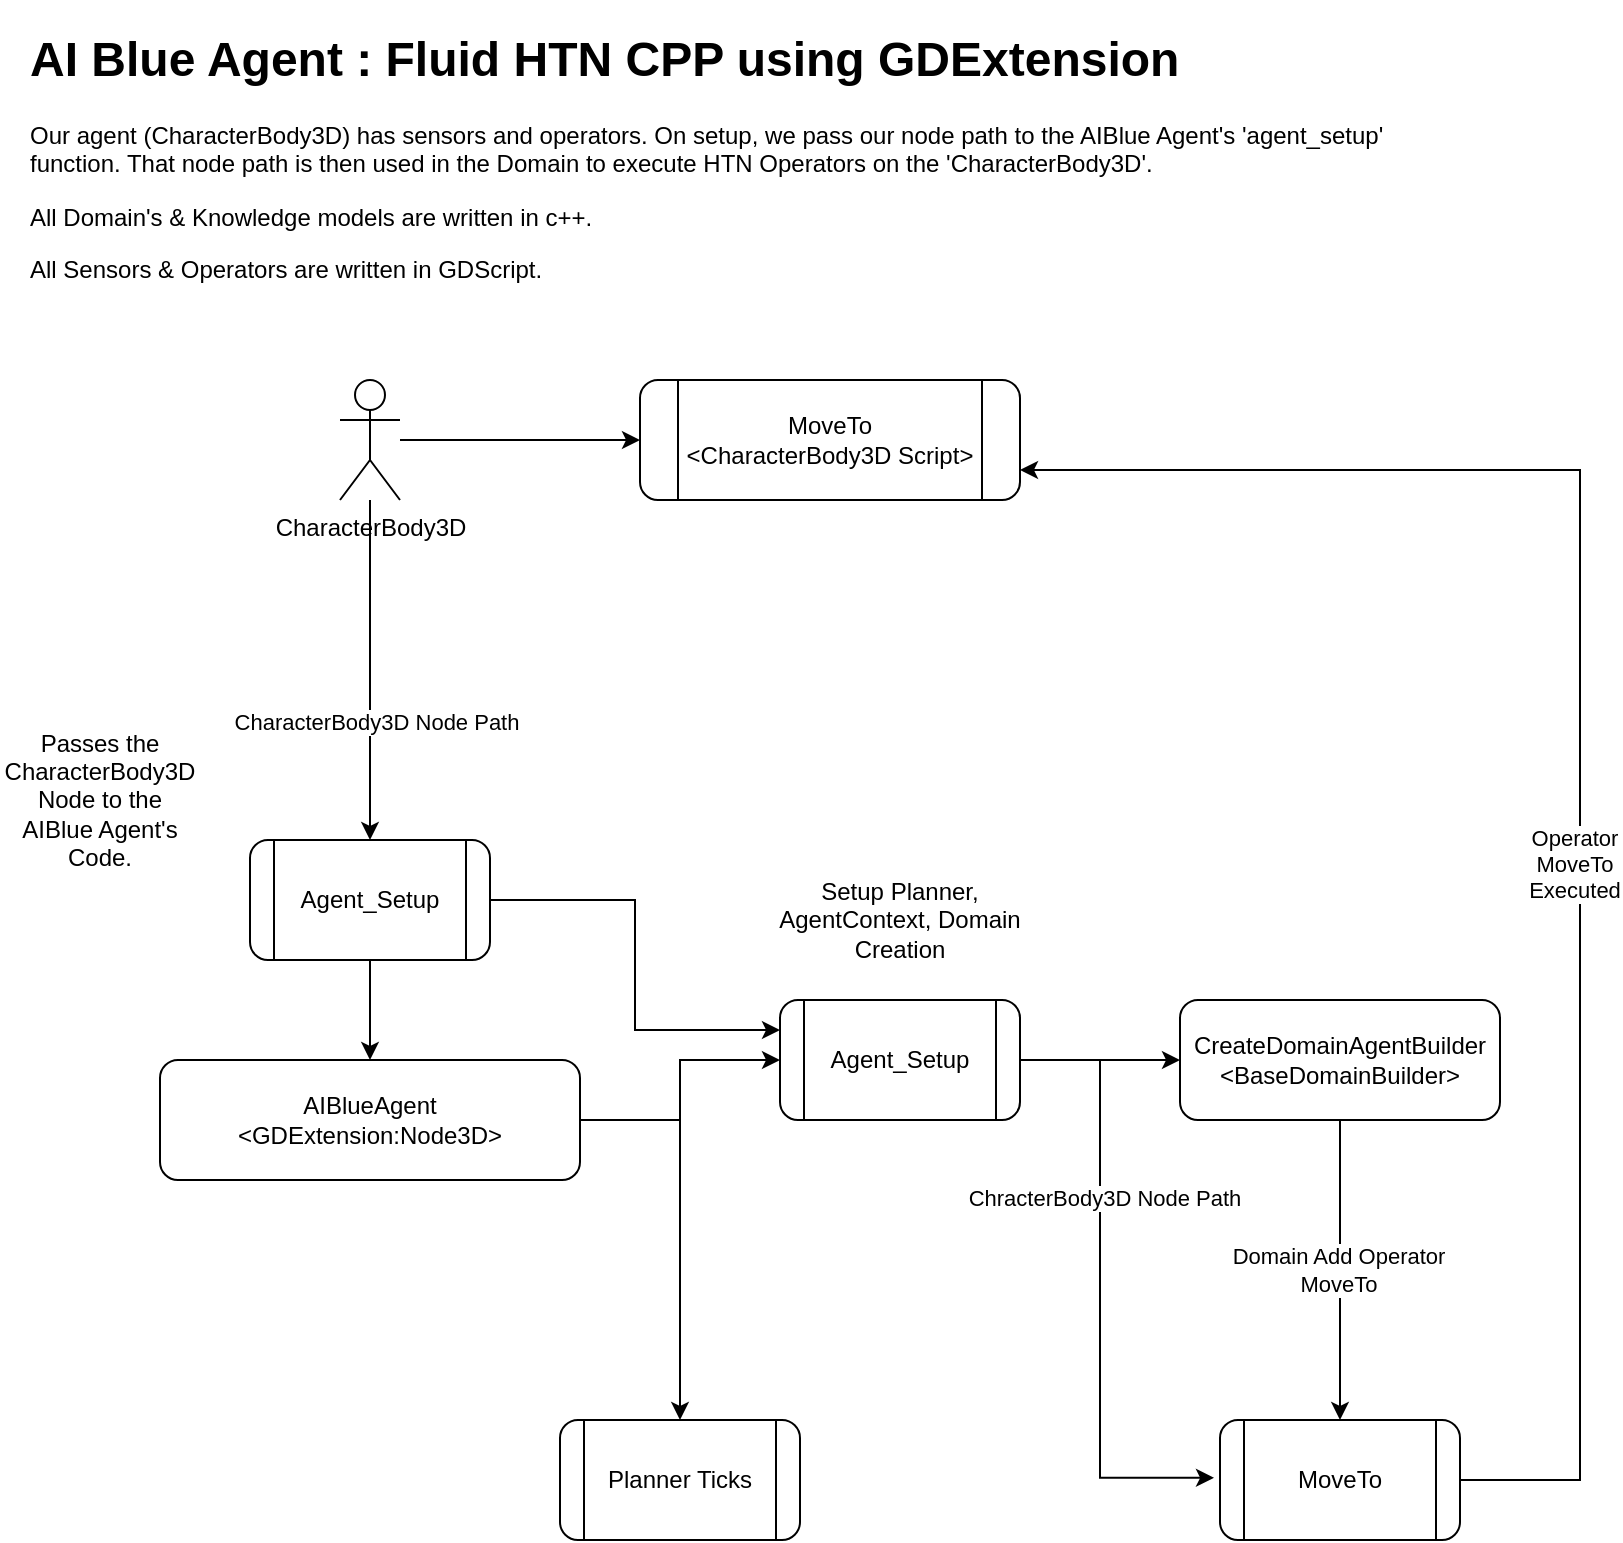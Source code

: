 <mxfile version="23.0.2" type="device">
  <diagram name="Page-1" id="2wWzTN-BeP0YJ2wlxR15">
    <mxGraphModel dx="1985" dy="922" grid="1" gridSize="10" guides="1" tooltips="1" connect="1" arrows="1" fold="1" page="1" pageScale="1" pageWidth="850" pageHeight="1100" math="0" shadow="0">
      <root>
        <mxCell id="0" />
        <mxCell id="1" parent="0" />
        <mxCell id="thpBK5Ogu7jyTQVFdLfv-5" style="edgeStyle=orthogonalEdgeStyle;rounded=0;orthogonalLoop=1;jettySize=auto;html=1;entryX=0.5;entryY=0;entryDx=0;entryDy=0;" edge="1" parent="1" source="thpBK5Ogu7jyTQVFdLfv-1" target="thpBK5Ogu7jyTQVFdLfv-6">
          <mxGeometry relative="1" as="geometry">
            <mxPoint x="205" y="410" as="targetPoint" />
          </mxGeometry>
        </mxCell>
        <mxCell id="thpBK5Ogu7jyTQVFdLfv-25" value="CharacterBody3D Node Path" style="edgeLabel;html=1;align=center;verticalAlign=middle;resizable=0;points=[];" vertex="1" connectable="0" parent="thpBK5Ogu7jyTQVFdLfv-5">
          <mxGeometry x="0.308" y="3" relative="1" as="geometry">
            <mxPoint as="offset" />
          </mxGeometry>
        </mxCell>
        <mxCell id="thpBK5Ogu7jyTQVFdLfv-22" value="" style="edgeStyle=orthogonalEdgeStyle;rounded=0;orthogonalLoop=1;jettySize=auto;html=1;entryX=0;entryY=0.5;entryDx=0;entryDy=0;" edge="1" parent="1" source="thpBK5Ogu7jyTQVFdLfv-1" target="thpBK5Ogu7jyTQVFdLfv-23">
          <mxGeometry relative="1" as="geometry">
            <mxPoint x="310" y="240" as="targetPoint" />
          </mxGeometry>
        </mxCell>
        <mxCell id="thpBK5Ogu7jyTQVFdLfv-1" value="CharacterBody3D" style="shape=umlActor;verticalLabelPosition=bottom;verticalAlign=top;html=1;outlineConnect=0;" vertex="1" parent="1">
          <mxGeometry x="190" y="210" width="30" height="60" as="geometry" />
        </mxCell>
        <mxCell id="thpBK5Ogu7jyTQVFdLfv-4" value="" style="edgeStyle=orthogonalEdgeStyle;rounded=0;orthogonalLoop=1;jettySize=auto;html=1;" edge="1" parent="1" source="thpBK5Ogu7jyTQVFdLfv-2" target="thpBK5Ogu7jyTQVFdLfv-3">
          <mxGeometry relative="1" as="geometry">
            <Array as="points">
              <mxPoint x="360" y="580" />
              <mxPoint x="360" y="650" />
            </Array>
          </mxGeometry>
        </mxCell>
        <mxCell id="thpBK5Ogu7jyTQVFdLfv-10" style="edgeStyle=orthogonalEdgeStyle;rounded=0;orthogonalLoop=1;jettySize=auto;html=1;entryX=0;entryY=0.5;entryDx=0;entryDy=0;" edge="1" parent="1" source="thpBK5Ogu7jyTQVFdLfv-2" target="thpBK5Ogu7jyTQVFdLfv-9">
          <mxGeometry relative="1" as="geometry" />
        </mxCell>
        <mxCell id="thpBK5Ogu7jyTQVFdLfv-2" value="AIBlueAgent&lt;br&gt;&amp;lt;GDExtension:Node3D&amp;gt;" style="rounded=1;whiteSpace=wrap;html=1;" vertex="1" parent="1">
          <mxGeometry x="100" y="550" width="210" height="60" as="geometry" />
        </mxCell>
        <mxCell id="thpBK5Ogu7jyTQVFdLfv-3" value="Planner Ticks" style="shape=process;whiteSpace=wrap;html=1;backgroundOutline=1;rounded=1;" vertex="1" parent="1">
          <mxGeometry x="300" y="730" width="120" height="60" as="geometry" />
        </mxCell>
        <mxCell id="thpBK5Ogu7jyTQVFdLfv-7" style="edgeStyle=orthogonalEdgeStyle;rounded=0;orthogonalLoop=1;jettySize=auto;html=1;entryX=0.5;entryY=0;entryDx=0;entryDy=0;" edge="1" parent="1" source="thpBK5Ogu7jyTQVFdLfv-6" target="thpBK5Ogu7jyTQVFdLfv-2">
          <mxGeometry relative="1" as="geometry" />
        </mxCell>
        <mxCell id="thpBK5Ogu7jyTQVFdLfv-11" style="edgeStyle=orthogonalEdgeStyle;rounded=0;orthogonalLoop=1;jettySize=auto;html=1;entryX=0;entryY=0.25;entryDx=0;entryDy=0;" edge="1" parent="1" source="thpBK5Ogu7jyTQVFdLfv-6" target="thpBK5Ogu7jyTQVFdLfv-9">
          <mxGeometry relative="1" as="geometry" />
        </mxCell>
        <mxCell id="thpBK5Ogu7jyTQVFdLfv-6" value="Agent_Setup" style="shape=process;whiteSpace=wrap;html=1;backgroundOutline=1;rounded=1;" vertex="1" parent="1">
          <mxGeometry x="145" y="440" width="120" height="60" as="geometry" />
        </mxCell>
        <mxCell id="thpBK5Ogu7jyTQVFdLfv-8" value="Passes the CharacterBody3D Node to the AIBlue Agent&#39;s Code." style="text;html=1;strokeColor=none;fillColor=none;align=center;verticalAlign=middle;whiteSpace=wrap;rounded=0;" vertex="1" parent="1">
          <mxGeometry x="20" y="380" width="100" height="80" as="geometry" />
        </mxCell>
        <mxCell id="thpBK5Ogu7jyTQVFdLfv-14" value="" style="edgeStyle=orthogonalEdgeStyle;rounded=0;orthogonalLoop=1;jettySize=auto;html=1;" edge="1" parent="1" source="thpBK5Ogu7jyTQVFdLfv-9" target="thpBK5Ogu7jyTQVFdLfv-13">
          <mxGeometry relative="1" as="geometry" />
        </mxCell>
        <mxCell id="thpBK5Ogu7jyTQVFdLfv-17" style="edgeStyle=orthogonalEdgeStyle;rounded=0;orthogonalLoop=1;jettySize=auto;html=1;entryX=-0.025;entryY=0.482;entryDx=0;entryDy=0;entryPerimeter=0;" edge="1" parent="1" source="thpBK5Ogu7jyTQVFdLfv-9" target="thpBK5Ogu7jyTQVFdLfv-15">
          <mxGeometry relative="1" as="geometry">
            <Array as="points">
              <mxPoint x="570" y="550" />
              <mxPoint x="570" y="759" />
            </Array>
          </mxGeometry>
        </mxCell>
        <mxCell id="thpBK5Ogu7jyTQVFdLfv-18" value="ChracterBody3D Node Path" style="edgeLabel;html=1;align=center;verticalAlign=middle;resizable=0;points=[];" vertex="1" connectable="0" parent="thpBK5Ogu7jyTQVFdLfv-17">
          <mxGeometry x="-0.291" y="2" relative="1" as="geometry">
            <mxPoint as="offset" />
          </mxGeometry>
        </mxCell>
        <mxCell id="thpBK5Ogu7jyTQVFdLfv-9" value="Agent_Setup" style="shape=process;whiteSpace=wrap;html=1;backgroundOutline=1;rounded=1;" vertex="1" parent="1">
          <mxGeometry x="410" y="520" width="120" height="60" as="geometry" />
        </mxCell>
        <mxCell id="thpBK5Ogu7jyTQVFdLfv-12" value="Setup Planner, AgentContext, Domain Creation" style="text;html=1;strokeColor=none;fillColor=none;align=center;verticalAlign=middle;whiteSpace=wrap;rounded=0;" vertex="1" parent="1">
          <mxGeometry x="405" y="450" width="130" height="60" as="geometry" />
        </mxCell>
        <mxCell id="thpBK5Ogu7jyTQVFdLfv-16" value="" style="edgeStyle=orthogonalEdgeStyle;rounded=0;orthogonalLoop=1;jettySize=auto;html=1;" edge="1" parent="1" source="thpBK5Ogu7jyTQVFdLfv-13" target="thpBK5Ogu7jyTQVFdLfv-15">
          <mxGeometry relative="1" as="geometry" />
        </mxCell>
        <mxCell id="thpBK5Ogu7jyTQVFdLfv-27" value="Domain Add Operator&lt;br&gt;MoveTo" style="edgeLabel;html=1;align=center;verticalAlign=middle;resizable=0;points=[];" vertex="1" connectable="0" parent="thpBK5Ogu7jyTQVFdLfv-16">
          <mxGeometry x="-0.006" y="-1" relative="1" as="geometry">
            <mxPoint as="offset" />
          </mxGeometry>
        </mxCell>
        <mxCell id="thpBK5Ogu7jyTQVFdLfv-13" value="CreateDomainAgentBuilder&lt;br&gt;&amp;lt;BaseDomainBuilder&amp;gt;" style="rounded=1;whiteSpace=wrap;html=1;" vertex="1" parent="1">
          <mxGeometry x="610" y="520" width="160" height="60" as="geometry" />
        </mxCell>
        <mxCell id="thpBK5Ogu7jyTQVFdLfv-24" style="edgeStyle=orthogonalEdgeStyle;rounded=0;orthogonalLoop=1;jettySize=auto;html=1;entryX=1;entryY=0.75;entryDx=0;entryDy=0;" edge="1" parent="1" source="thpBK5Ogu7jyTQVFdLfv-15" target="thpBK5Ogu7jyTQVFdLfv-23">
          <mxGeometry relative="1" as="geometry">
            <Array as="points">
              <mxPoint x="810" y="760" />
              <mxPoint x="810" y="255" />
            </Array>
          </mxGeometry>
        </mxCell>
        <mxCell id="thpBK5Ogu7jyTQVFdLfv-26" value="Operator&lt;br&gt;MoveTo&lt;br&gt;Executed" style="edgeLabel;html=1;align=center;verticalAlign=middle;resizable=0;points=[];" vertex="1" connectable="0" parent="thpBK5Ogu7jyTQVFdLfv-24">
          <mxGeometry x="-0.129" y="3" relative="1" as="geometry">
            <mxPoint as="offset" />
          </mxGeometry>
        </mxCell>
        <mxCell id="thpBK5Ogu7jyTQVFdLfv-15" value="MoveTo" style="shape=process;whiteSpace=wrap;html=1;backgroundOutline=1;rounded=1;" vertex="1" parent="1">
          <mxGeometry x="630" y="730" width="120" height="60" as="geometry" />
        </mxCell>
        <mxCell id="thpBK5Ogu7jyTQVFdLfv-23" value="MoveTo&lt;br&gt;&amp;lt;CharacterBody3D Script&amp;gt;" style="shape=process;whiteSpace=wrap;html=1;backgroundOutline=1;rounded=1;" vertex="1" parent="1">
          <mxGeometry x="340" y="210" width="190" height="60" as="geometry" />
        </mxCell>
        <mxCell id="thpBK5Ogu7jyTQVFdLfv-28" value="&lt;h1&gt;AI Blue Agent : Fluid HTN CPP using GDExtension&lt;/h1&gt;&lt;p&gt;Our agent (CharacterBody3D) has sensors and operators. On setup, we pass our node path to the AIBlue Agent&#39;s &#39;agent_setup&#39; function. That node path is then used in the Domain to execute HTN Operators on the &#39;CharacterBody3D&#39;.&amp;nbsp;&lt;/p&gt;&lt;p&gt;All Domain&#39;s &amp;amp; Knowledge models are written in c++.&amp;nbsp;&lt;/p&gt;&lt;p&gt;All Sensors &amp;amp; Operators are written in GDScript.&lt;/p&gt;" style="text;html=1;strokeColor=none;fillColor=none;spacing=5;spacingTop=-20;whiteSpace=wrap;overflow=hidden;rounded=0;" vertex="1" parent="1">
          <mxGeometry x="30" y="30" width="730" height="150" as="geometry" />
        </mxCell>
      </root>
    </mxGraphModel>
  </diagram>
</mxfile>
